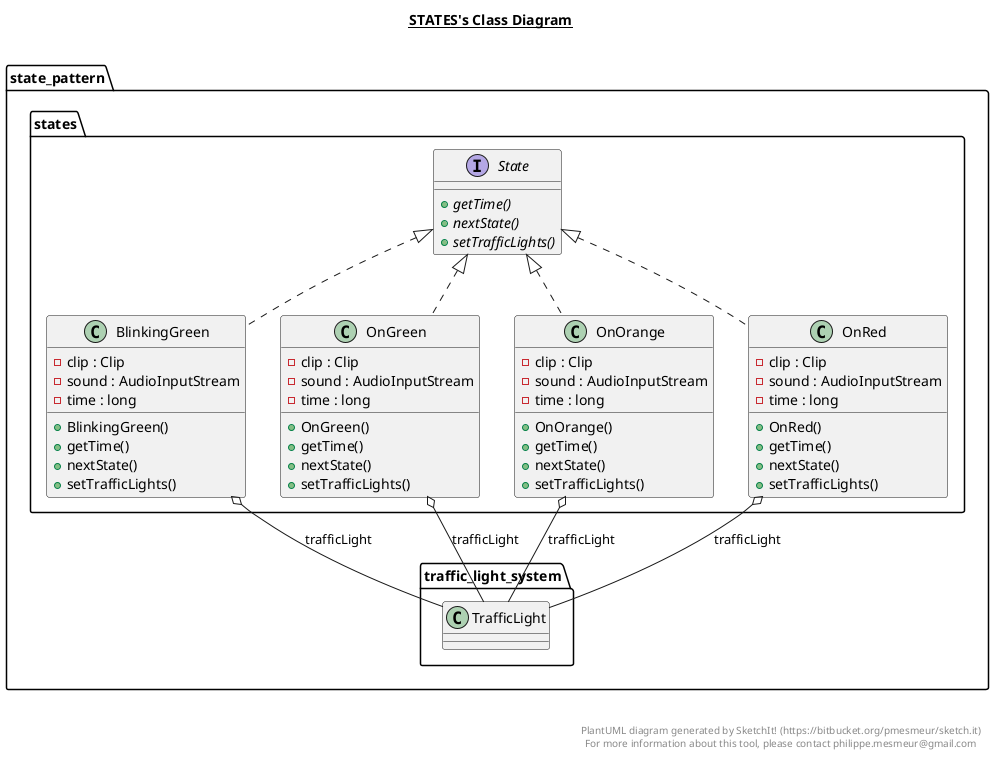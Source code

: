 @startuml

title __STATES's Class Diagram__\n

  namespace state_pattern.states {
    class state_pattern.states.BlinkingGreen {
        - clip : Clip
        - sound : AudioInputStream
        - time : long
        + BlinkingGreen()
        + getTime()
        + nextState()
        + setTrafficLights()
    }
  }
  

  namespace state_pattern.states {
    class state_pattern.states.OnGreen {
        - clip : Clip
        - sound : AudioInputStream
        - time : long
        + OnGreen()
        + getTime()
        + nextState()
        + setTrafficLights()
    }
  }
  

  namespace state_pattern.states {
    class state_pattern.states.OnOrange {
        - clip : Clip
        - sound : AudioInputStream
        - time : long
        + OnOrange()
        + getTime()
        + nextState()
        + setTrafficLights()
    }
  }
  

  namespace state_pattern.states {
    class state_pattern.states.OnRed {
        - clip : Clip
        - sound : AudioInputStream
        - time : long
        + OnRed()
        + getTime()
        + nextState()
        + setTrafficLights()
    }
  }
  

  namespace state_pattern.states {
    interface state_pattern.states.State {
        {abstract} + getTime()
        {abstract} + nextState()
        {abstract} + setTrafficLights()
    }
  }
  

  state_pattern.states.BlinkingGreen .up.|> state_pattern.states.State
  state_pattern.states.BlinkingGreen o-- state_pattern.traffic_light_system.TrafficLight : trafficLight
  state_pattern.states.OnGreen .up.|> state_pattern.states.State
  state_pattern.states.OnGreen o-- state_pattern.traffic_light_system.TrafficLight : trafficLight
  state_pattern.states.OnOrange .up.|> state_pattern.states.State
  state_pattern.states.OnOrange o-- state_pattern.traffic_light_system.TrafficLight : trafficLight
  state_pattern.states.OnRed .up.|> state_pattern.states.State
  state_pattern.states.OnRed o-- state_pattern.traffic_light_system.TrafficLight : trafficLight


right footer


PlantUML diagram generated by SketchIt! (https://bitbucket.org/pmesmeur/sketch.it)
For more information about this tool, please contact philippe.mesmeur@gmail.com
endfooter

@enduml
